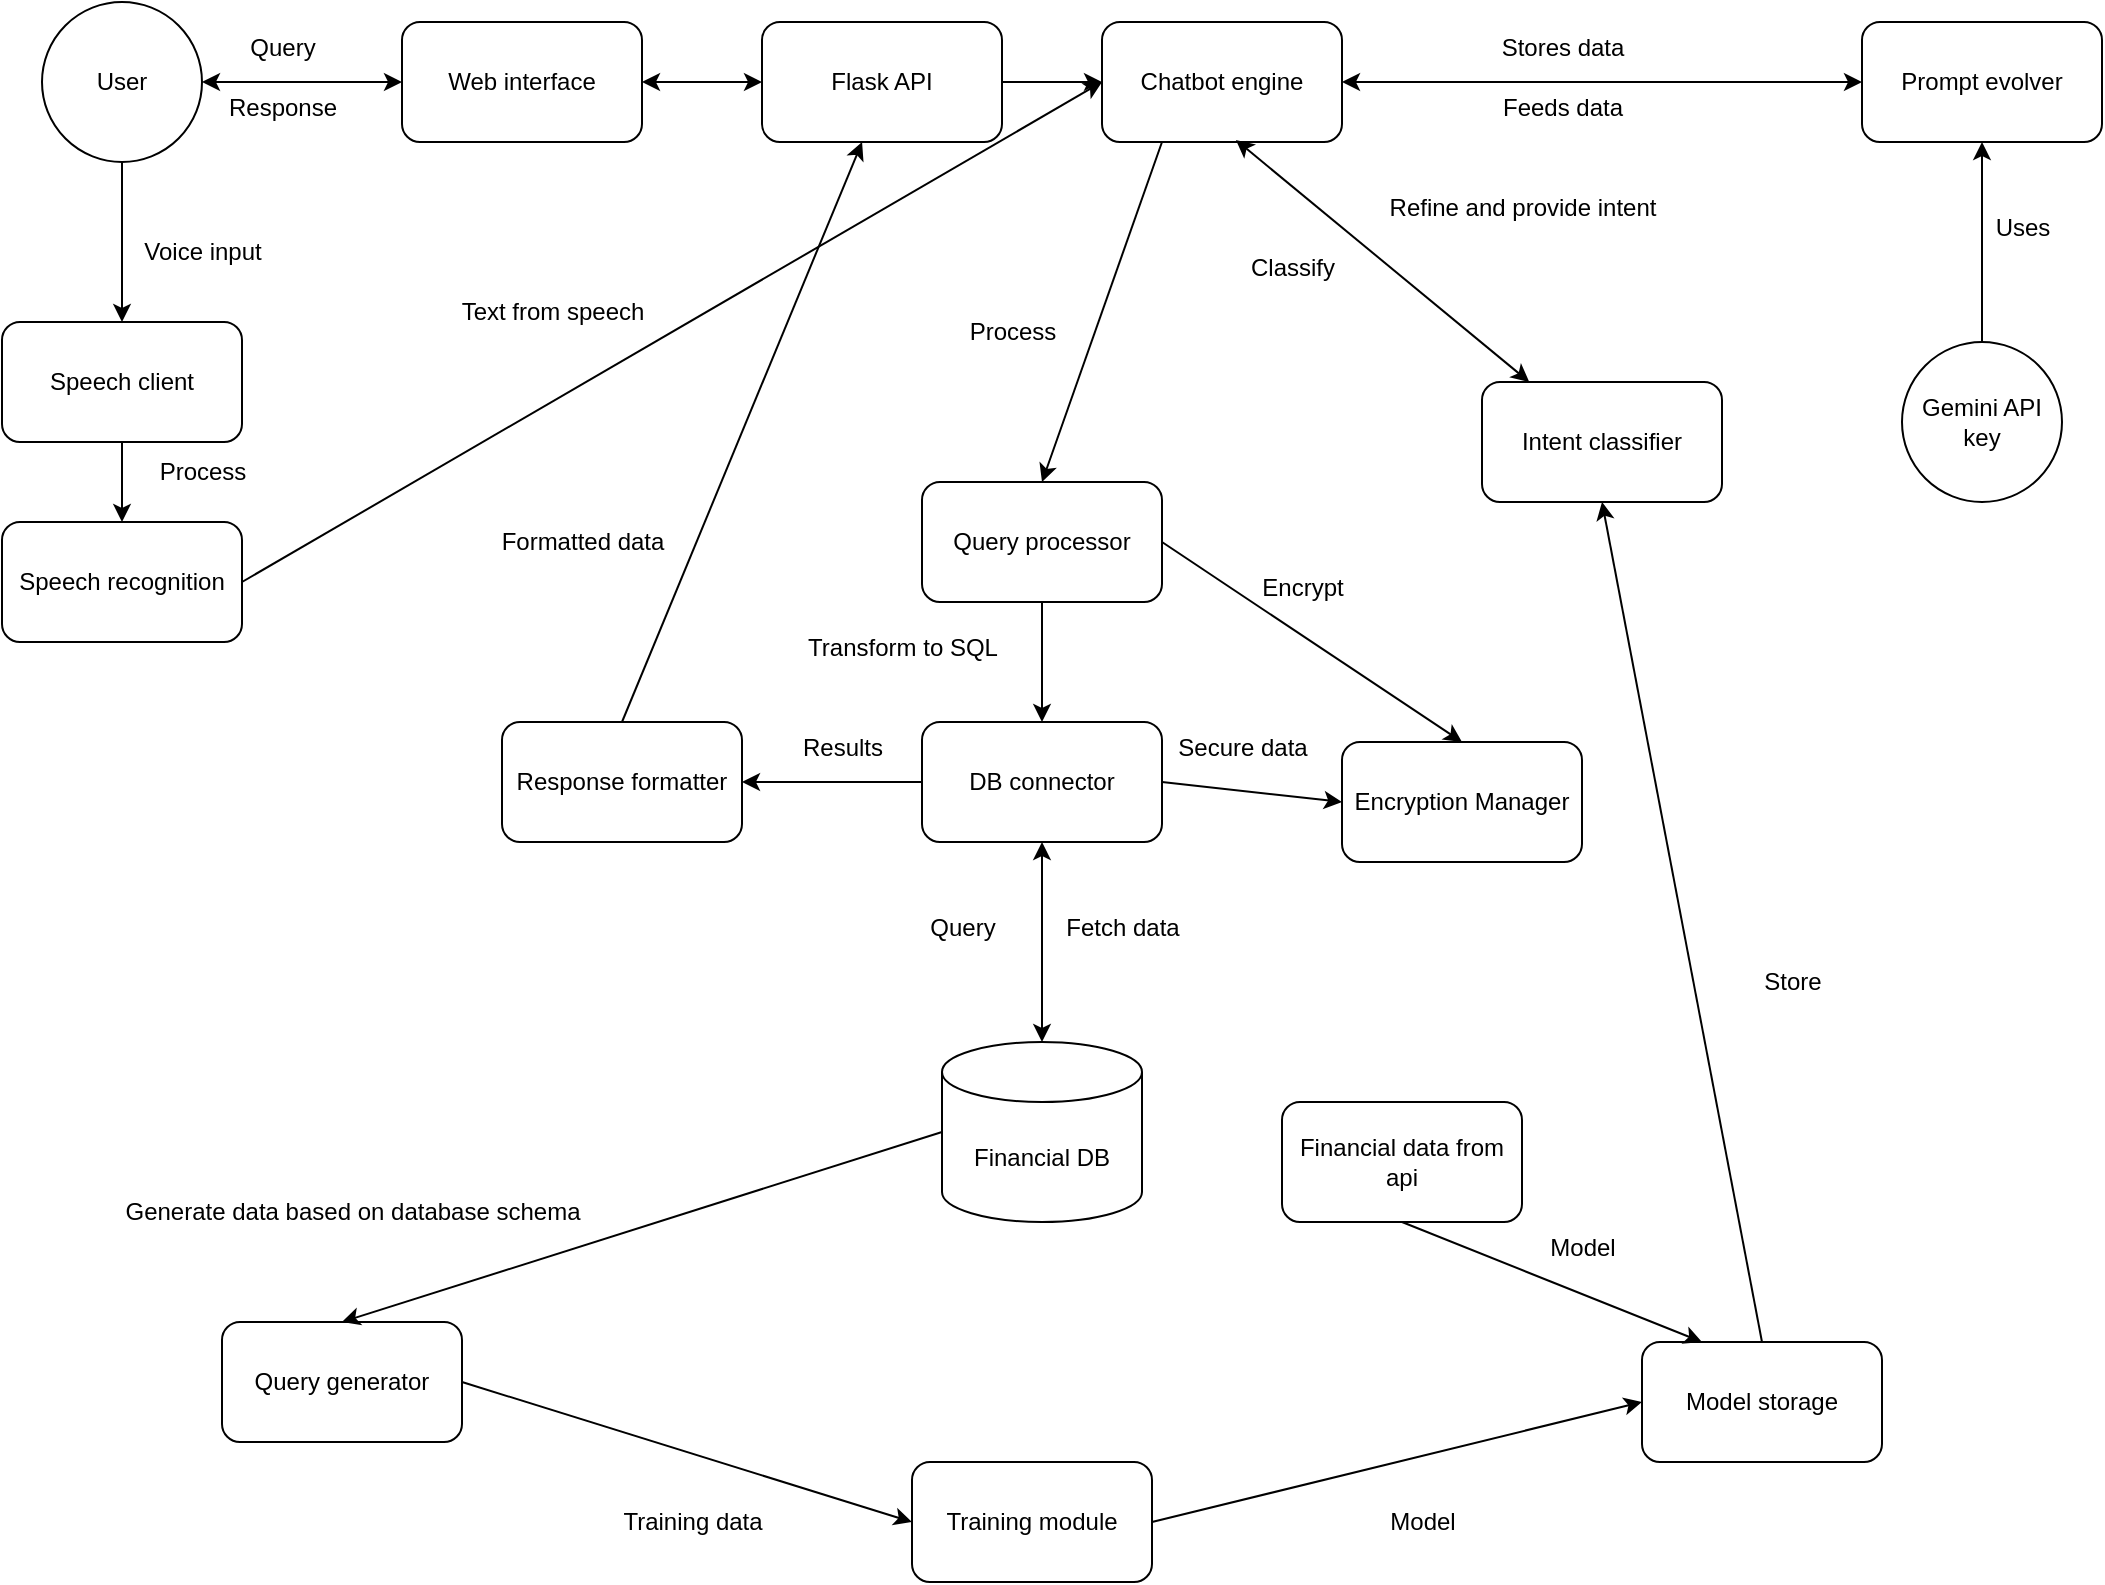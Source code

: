 <mxfile version="27.0.5">
  <diagram id="C5RBs43oDa-KdzZeNtuy" name="Page-1">
    <mxGraphModel dx="1733" dy="1043" grid="1" gridSize="10" guides="1" tooltips="1" connect="1" arrows="1" fold="1" page="1" pageScale="1" pageWidth="827" pageHeight="1169" math="0" shadow="0">
      <root>
        <mxCell id="WIyWlLk6GJQsqaUBKTNV-0" />
        <mxCell id="WIyWlLk6GJQsqaUBKTNV-1" parent="WIyWlLk6GJQsqaUBKTNV-0" />
        <mxCell id="NXBp4iRCy4iQqrAf7jyp-0" value="User" style="ellipse;whiteSpace=wrap;html=1;aspect=fixed;" parent="WIyWlLk6GJQsqaUBKTNV-1" vertex="1">
          <mxGeometry x="80" y="80" width="80" height="80" as="geometry" />
        </mxCell>
        <mxCell id="NXBp4iRCy4iQqrAf7jyp-3" value="Web interface" style="rounded=1;whiteSpace=wrap;html=1;" parent="WIyWlLk6GJQsqaUBKTNV-1" vertex="1">
          <mxGeometry x="260" y="90" width="120" height="60" as="geometry" />
        </mxCell>
        <mxCell id="NXBp4iRCy4iQqrAf7jyp-4" value="" style="endArrow=classic;startArrow=classic;html=1;rounded=0;entryX=0;entryY=0.5;entryDx=0;entryDy=0;exitX=1;exitY=0.5;exitDx=0;exitDy=0;" parent="WIyWlLk6GJQsqaUBKTNV-1" source="NXBp4iRCy4iQqrAf7jyp-0" target="NXBp4iRCy4iQqrAf7jyp-3" edge="1">
          <mxGeometry width="50" height="50" relative="1" as="geometry">
            <mxPoint x="390" y="400" as="sourcePoint" />
            <mxPoint x="440" y="350" as="targetPoint" />
          </mxGeometry>
        </mxCell>
        <mxCell id="NXBp4iRCy4iQqrAf7jyp-5" value="Query" style="text;html=1;align=center;verticalAlign=middle;resizable=0;points=[];autosize=1;strokeColor=none;fillColor=none;" parent="WIyWlLk6GJQsqaUBKTNV-1" vertex="1">
          <mxGeometry x="170" y="88" width="60" height="30" as="geometry" />
        </mxCell>
        <mxCell id="NXBp4iRCy4iQqrAf7jyp-6" value="Response" style="text;html=1;align=center;verticalAlign=middle;resizable=0;points=[];autosize=1;strokeColor=none;fillColor=none;" parent="WIyWlLk6GJQsqaUBKTNV-1" vertex="1">
          <mxGeometry x="160" y="118" width="80" height="30" as="geometry" />
        </mxCell>
        <mxCell id="NXBp4iRCy4iQqrAf7jyp-7" value="Speech client" style="rounded=1;whiteSpace=wrap;html=1;" parent="WIyWlLk6GJQsqaUBKTNV-1" vertex="1">
          <mxGeometry x="60" y="240" width="120" height="60" as="geometry" />
        </mxCell>
        <mxCell id="NXBp4iRCy4iQqrAf7jyp-8" value="" style="endArrow=classic;html=1;rounded=0;entryX=0.5;entryY=0;entryDx=0;entryDy=0;exitX=0.5;exitY=1;exitDx=0;exitDy=0;" parent="WIyWlLk6GJQsqaUBKTNV-1" source="NXBp4iRCy4iQqrAf7jyp-0" target="NXBp4iRCy4iQqrAf7jyp-7" edge="1">
          <mxGeometry width="50" height="50" relative="1" as="geometry">
            <mxPoint x="390" y="400" as="sourcePoint" />
            <mxPoint x="440" y="350" as="targetPoint" />
          </mxGeometry>
        </mxCell>
        <mxCell id="NXBp4iRCy4iQqrAf7jyp-9" value="Voice input" style="text;html=1;align=center;verticalAlign=middle;resizable=0;points=[];autosize=1;strokeColor=none;fillColor=none;" parent="WIyWlLk6GJQsqaUBKTNV-1" vertex="1">
          <mxGeometry x="120" y="190" width="80" height="30" as="geometry" />
        </mxCell>
        <mxCell id="NXBp4iRCy4iQqrAf7jyp-10" value="Speech recognition" style="rounded=1;whiteSpace=wrap;html=1;" parent="WIyWlLk6GJQsqaUBKTNV-1" vertex="1">
          <mxGeometry x="60" y="340" width="120" height="60" as="geometry" />
        </mxCell>
        <mxCell id="NXBp4iRCy4iQqrAf7jyp-11" value="" style="endArrow=classic;html=1;rounded=0;exitX=0.5;exitY=1;exitDx=0;exitDy=0;entryX=0.5;entryY=0;entryDx=0;entryDy=0;" parent="WIyWlLk6GJQsqaUBKTNV-1" source="NXBp4iRCy4iQqrAf7jyp-7" target="NXBp4iRCy4iQqrAf7jyp-10" edge="1">
          <mxGeometry width="50" height="50" relative="1" as="geometry">
            <mxPoint x="390" y="400" as="sourcePoint" />
            <mxPoint x="440" y="350" as="targetPoint" />
          </mxGeometry>
        </mxCell>
        <mxCell id="NXBp4iRCy4iQqrAf7jyp-13" value="Process" style="text;html=1;align=center;verticalAlign=middle;resizable=0;points=[];autosize=1;strokeColor=none;fillColor=none;" parent="WIyWlLk6GJQsqaUBKTNV-1" vertex="1">
          <mxGeometry x="125" y="300" width="70" height="30" as="geometry" />
        </mxCell>
        <mxCell id="NXBp4iRCy4iQqrAf7jyp-14" value="Flask API" style="rounded=1;whiteSpace=wrap;html=1;" parent="WIyWlLk6GJQsqaUBKTNV-1" vertex="1">
          <mxGeometry x="440" y="90" width="120" height="60" as="geometry" />
        </mxCell>
        <mxCell id="NXBp4iRCy4iQqrAf7jyp-15" value="" style="endArrow=classic;startArrow=classic;html=1;rounded=0;entryX=0;entryY=0.5;entryDx=0;entryDy=0;exitX=1;exitY=0.5;exitDx=0;exitDy=0;" parent="WIyWlLk6GJQsqaUBKTNV-1" source="NXBp4iRCy4iQqrAf7jyp-3" target="NXBp4iRCy4iQqrAf7jyp-14" edge="1">
          <mxGeometry width="50" height="50" relative="1" as="geometry">
            <mxPoint x="390" y="400" as="sourcePoint" />
            <mxPoint x="440" y="350" as="targetPoint" />
          </mxGeometry>
        </mxCell>
        <mxCell id="NXBp4iRCy4iQqrAf7jyp-16" value="Chatbot engine" style="rounded=1;whiteSpace=wrap;html=1;" parent="WIyWlLk6GJQsqaUBKTNV-1" vertex="1">
          <mxGeometry x="610" y="90" width="120" height="60" as="geometry" />
        </mxCell>
        <mxCell id="NXBp4iRCy4iQqrAf7jyp-17" value="" style="endArrow=classic;html=1;rounded=0;entryX=0;entryY=0.5;entryDx=0;entryDy=0;exitX=1;exitY=0.5;exitDx=0;exitDy=0;" parent="WIyWlLk6GJQsqaUBKTNV-1" source="NXBp4iRCy4iQqrAf7jyp-14" target="NXBp4iRCy4iQqrAf7jyp-16" edge="1">
          <mxGeometry width="50" height="50" relative="1" as="geometry">
            <mxPoint x="390" y="400" as="sourcePoint" />
            <mxPoint x="440" y="350" as="targetPoint" />
          </mxGeometry>
        </mxCell>
        <mxCell id="NXBp4iRCy4iQqrAf7jyp-18" value="" style="endArrow=classic;html=1;rounded=0;entryX=0;entryY=0.5;entryDx=0;entryDy=0;exitX=1;exitY=0.5;exitDx=0;exitDy=0;" parent="WIyWlLk6GJQsqaUBKTNV-1" source="NXBp4iRCy4iQqrAf7jyp-10" target="NXBp4iRCy4iQqrAf7jyp-16" edge="1">
          <mxGeometry width="50" height="50" relative="1" as="geometry">
            <mxPoint x="390" y="400" as="sourcePoint" />
            <mxPoint x="440" y="350" as="targetPoint" />
          </mxGeometry>
        </mxCell>
        <mxCell id="NXBp4iRCy4iQqrAf7jyp-19" value="Intent classifier" style="rounded=1;whiteSpace=wrap;html=1;" parent="WIyWlLk6GJQsqaUBKTNV-1" vertex="1">
          <mxGeometry x="800" y="270" width="120" height="60" as="geometry" />
        </mxCell>
        <mxCell id="NXBp4iRCy4iQqrAf7jyp-22" value="" style="endArrow=classic;startArrow=classic;html=1;rounded=0;entryX=0.558;entryY=0.983;entryDx=0;entryDy=0;entryPerimeter=0;" parent="WIyWlLk6GJQsqaUBKTNV-1" source="NXBp4iRCy4iQqrAf7jyp-19" target="NXBp4iRCy4iQqrAf7jyp-16" edge="1">
          <mxGeometry width="50" height="50" relative="1" as="geometry">
            <mxPoint x="390" y="400" as="sourcePoint" />
            <mxPoint x="440" y="350" as="targetPoint" />
          </mxGeometry>
        </mxCell>
        <mxCell id="NXBp4iRCy4iQqrAf7jyp-23" value="Classify" style="text;html=1;align=center;verticalAlign=middle;resizable=0;points=[];autosize=1;strokeColor=none;fillColor=none;" parent="WIyWlLk6GJQsqaUBKTNV-1" vertex="1">
          <mxGeometry x="670" y="198" width="70" height="30" as="geometry" />
        </mxCell>
        <mxCell id="NXBp4iRCy4iQqrAf7jyp-25" value="Refine and provide intent" style="text;html=1;align=center;verticalAlign=middle;resizable=0;points=[];autosize=1;strokeColor=none;fillColor=none;" parent="WIyWlLk6GJQsqaUBKTNV-1" vertex="1">
          <mxGeometry x="740" y="168" width="160" height="30" as="geometry" />
        </mxCell>
        <mxCell id="NXBp4iRCy4iQqrAf7jyp-26" value="Query processor" style="rounded=1;whiteSpace=wrap;html=1;" parent="WIyWlLk6GJQsqaUBKTNV-1" vertex="1">
          <mxGeometry x="520" y="320" width="120" height="60" as="geometry" />
        </mxCell>
        <mxCell id="NXBp4iRCy4iQqrAf7jyp-27" value="" style="endArrow=classic;html=1;rounded=0;entryX=0.5;entryY=0;entryDx=0;entryDy=0;exitX=0.25;exitY=1;exitDx=0;exitDy=0;" parent="WIyWlLk6GJQsqaUBKTNV-1" source="NXBp4iRCy4iQqrAf7jyp-16" target="NXBp4iRCy4iQqrAf7jyp-26" edge="1">
          <mxGeometry width="50" height="50" relative="1" as="geometry">
            <mxPoint x="390" y="400" as="sourcePoint" />
            <mxPoint x="440" y="350" as="targetPoint" />
          </mxGeometry>
        </mxCell>
        <mxCell id="NXBp4iRCy4iQqrAf7jyp-28" value="Process" style="text;html=1;align=center;verticalAlign=middle;resizable=0;points=[];autosize=1;strokeColor=none;fillColor=none;" parent="WIyWlLk6GJQsqaUBKTNV-1" vertex="1">
          <mxGeometry x="530" y="230" width="70" height="30" as="geometry" />
        </mxCell>
        <mxCell id="NXBp4iRCy4iQqrAf7jyp-29" value="DB connector" style="rounded=1;whiteSpace=wrap;html=1;" parent="WIyWlLk6GJQsqaUBKTNV-1" vertex="1">
          <mxGeometry x="520" y="440" width="120" height="60" as="geometry" />
        </mxCell>
        <mxCell id="NXBp4iRCy4iQqrAf7jyp-30" value="" style="endArrow=classic;html=1;rounded=0;entryX=0.5;entryY=0;entryDx=0;entryDy=0;exitX=0.5;exitY=1;exitDx=0;exitDy=0;" parent="WIyWlLk6GJQsqaUBKTNV-1" source="NXBp4iRCy4iQqrAf7jyp-26" target="NXBp4iRCy4iQqrAf7jyp-29" edge="1">
          <mxGeometry width="50" height="50" relative="1" as="geometry">
            <mxPoint x="390" y="400" as="sourcePoint" />
            <mxPoint x="440" y="350" as="targetPoint" />
          </mxGeometry>
        </mxCell>
        <mxCell id="NXBp4iRCy4iQqrAf7jyp-31" value="Encryption Manager" style="rounded=1;whiteSpace=wrap;html=1;" parent="WIyWlLk6GJQsqaUBKTNV-1" vertex="1">
          <mxGeometry x="730" y="450" width="120" height="60" as="geometry" />
        </mxCell>
        <mxCell id="NXBp4iRCy4iQqrAf7jyp-32" value="" style="endArrow=classic;html=1;rounded=0;entryX=0.5;entryY=0;entryDx=0;entryDy=0;exitX=1;exitY=0.5;exitDx=0;exitDy=0;" parent="WIyWlLk6GJQsqaUBKTNV-1" source="NXBp4iRCy4iQqrAf7jyp-26" target="NXBp4iRCy4iQqrAf7jyp-31" edge="1">
          <mxGeometry width="50" height="50" relative="1" as="geometry">
            <mxPoint x="390" y="400" as="sourcePoint" />
            <mxPoint x="440" y="350" as="targetPoint" />
          </mxGeometry>
        </mxCell>
        <mxCell id="NXBp4iRCy4iQqrAf7jyp-33" value="Transform to SQL" style="text;html=1;align=center;verticalAlign=middle;resizable=0;points=[];autosize=1;strokeColor=none;fillColor=none;" parent="WIyWlLk6GJQsqaUBKTNV-1" vertex="1">
          <mxGeometry x="450" y="388" width="120" height="30" as="geometry" />
        </mxCell>
        <mxCell id="NXBp4iRCy4iQqrAf7jyp-34" value="Encrypt" style="text;html=1;align=center;verticalAlign=middle;resizable=0;points=[];autosize=1;strokeColor=none;fillColor=none;" parent="WIyWlLk6GJQsqaUBKTNV-1" vertex="1">
          <mxGeometry x="680" y="358" width="60" height="30" as="geometry" />
        </mxCell>
        <mxCell id="NXBp4iRCy4iQqrAf7jyp-35" value="" style="endArrow=classic;html=1;rounded=0;entryX=0;entryY=0.5;entryDx=0;entryDy=0;exitX=1;exitY=0.5;exitDx=0;exitDy=0;" parent="WIyWlLk6GJQsqaUBKTNV-1" source="NXBp4iRCy4iQqrAf7jyp-29" target="NXBp4iRCy4iQqrAf7jyp-31" edge="1">
          <mxGeometry width="50" height="50" relative="1" as="geometry">
            <mxPoint x="390" y="400" as="sourcePoint" />
            <mxPoint x="440" y="350" as="targetPoint" />
          </mxGeometry>
        </mxCell>
        <mxCell id="NXBp4iRCy4iQqrAf7jyp-36" value="Secure data" style="text;html=1;align=center;verticalAlign=middle;resizable=0;points=[];autosize=1;strokeColor=none;fillColor=none;" parent="WIyWlLk6GJQsqaUBKTNV-1" vertex="1">
          <mxGeometry x="635" y="438" width="90" height="30" as="geometry" />
        </mxCell>
        <mxCell id="NXBp4iRCy4iQqrAf7jyp-37" value="Financial DB" style="shape=cylinder3;whiteSpace=wrap;html=1;boundedLbl=1;backgroundOutline=1;size=15;" parent="WIyWlLk6GJQsqaUBKTNV-1" vertex="1">
          <mxGeometry x="530" y="600" width="100" height="90" as="geometry" />
        </mxCell>
        <mxCell id="NXBp4iRCy4iQqrAf7jyp-39" value="Query" style="text;html=1;align=center;verticalAlign=middle;resizable=0;points=[];autosize=1;strokeColor=none;fillColor=none;" parent="WIyWlLk6GJQsqaUBKTNV-1" vertex="1">
          <mxGeometry x="510" y="528" width="60" height="30" as="geometry" />
        </mxCell>
        <mxCell id="NXBp4iRCy4iQqrAf7jyp-40" value="Response formatter" style="rounded=1;whiteSpace=wrap;html=1;" parent="WIyWlLk6GJQsqaUBKTNV-1" vertex="1">
          <mxGeometry x="310" y="440" width="120" height="60" as="geometry" />
        </mxCell>
        <mxCell id="NXBp4iRCy4iQqrAf7jyp-41" value="" style="endArrow=classic;html=1;rounded=0;entryX=1;entryY=0.5;entryDx=0;entryDy=0;exitX=0;exitY=0.5;exitDx=0;exitDy=0;" parent="WIyWlLk6GJQsqaUBKTNV-1" source="NXBp4iRCy4iQqrAf7jyp-29" target="NXBp4iRCy4iQqrAf7jyp-40" edge="1">
          <mxGeometry width="50" height="50" relative="1" as="geometry">
            <mxPoint x="390" y="400" as="sourcePoint" />
            <mxPoint x="440" y="350" as="targetPoint" />
          </mxGeometry>
        </mxCell>
        <mxCell id="NXBp4iRCy4iQqrAf7jyp-42" value="Results" style="text;html=1;align=center;verticalAlign=middle;resizable=0;points=[];autosize=1;strokeColor=none;fillColor=none;" parent="WIyWlLk6GJQsqaUBKTNV-1" vertex="1">
          <mxGeometry x="450" y="438" width="60" height="30" as="geometry" />
        </mxCell>
        <mxCell id="NXBp4iRCy4iQqrAf7jyp-43" value="" style="endArrow=classic;startArrow=classic;html=1;rounded=0;entryX=0.5;entryY=0;entryDx=0;entryDy=0;entryPerimeter=0;exitX=0.5;exitY=1;exitDx=0;exitDy=0;" parent="WIyWlLk6GJQsqaUBKTNV-1" source="NXBp4iRCy4iQqrAf7jyp-29" target="NXBp4iRCy4iQqrAf7jyp-37" edge="1">
          <mxGeometry width="50" height="50" relative="1" as="geometry">
            <mxPoint x="390" y="400" as="sourcePoint" />
            <mxPoint x="440" y="350" as="targetPoint" />
          </mxGeometry>
        </mxCell>
        <mxCell id="NXBp4iRCy4iQqrAf7jyp-44" value="Fetch data" style="text;html=1;align=center;verticalAlign=middle;resizable=0;points=[];autosize=1;strokeColor=none;fillColor=none;" parent="WIyWlLk6GJQsqaUBKTNV-1" vertex="1">
          <mxGeometry x="580" y="528" width="80" height="30" as="geometry" />
        </mxCell>
        <mxCell id="NXBp4iRCy4iQqrAf7jyp-45" value="" style="endArrow=classic;html=1;rounded=0;entryX=0.417;entryY=1;entryDx=0;entryDy=0;entryPerimeter=0;exitX=0.5;exitY=0;exitDx=0;exitDy=0;" parent="WIyWlLk6GJQsqaUBKTNV-1" source="NXBp4iRCy4iQqrAf7jyp-40" target="NXBp4iRCy4iQqrAf7jyp-14" edge="1">
          <mxGeometry width="50" height="50" relative="1" as="geometry">
            <mxPoint x="390" y="400" as="sourcePoint" />
            <mxPoint x="440" y="350" as="targetPoint" />
          </mxGeometry>
        </mxCell>
        <mxCell id="NXBp4iRCy4iQqrAf7jyp-46" value="Formatted data" style="text;html=1;align=center;verticalAlign=middle;resizable=0;points=[];autosize=1;strokeColor=none;fillColor=none;" parent="WIyWlLk6GJQsqaUBKTNV-1" vertex="1">
          <mxGeometry x="300" y="335" width="100" height="30" as="geometry" />
        </mxCell>
        <mxCell id="NXBp4iRCy4iQqrAf7jyp-47" value="Text from speech" style="text;html=1;align=center;verticalAlign=middle;resizable=0;points=[];autosize=1;strokeColor=none;fillColor=none;" parent="WIyWlLk6GJQsqaUBKTNV-1" vertex="1">
          <mxGeometry x="280" y="220" width="110" height="30" as="geometry" />
        </mxCell>
        <mxCell id="NXBp4iRCy4iQqrAf7jyp-48" value="Query generator" style="rounded=1;whiteSpace=wrap;html=1;" parent="WIyWlLk6GJQsqaUBKTNV-1" vertex="1">
          <mxGeometry x="170" y="740" width="120" height="60" as="geometry" />
        </mxCell>
        <mxCell id="NXBp4iRCy4iQqrAf7jyp-49" value="Training module" style="rounded=1;whiteSpace=wrap;html=1;" parent="WIyWlLk6GJQsqaUBKTNV-1" vertex="1">
          <mxGeometry x="515" y="810" width="120" height="60" as="geometry" />
        </mxCell>
        <mxCell id="NXBp4iRCy4iQqrAf7jyp-50" value="Model storage" style="rounded=1;whiteSpace=wrap;html=1;" parent="WIyWlLk6GJQsqaUBKTNV-1" vertex="1">
          <mxGeometry x="880" y="750" width="120" height="60" as="geometry" />
        </mxCell>
        <mxCell id="NXBp4iRCy4iQqrAf7jyp-51" value="" style="endArrow=classic;html=1;rounded=0;entryX=0;entryY=0.5;entryDx=0;entryDy=0;exitX=1;exitY=0.5;exitDx=0;exitDy=0;" parent="WIyWlLk6GJQsqaUBKTNV-1" source="NXBp4iRCy4iQqrAf7jyp-49" target="NXBp4iRCy4iQqrAf7jyp-50" edge="1">
          <mxGeometry width="50" height="50" relative="1" as="geometry">
            <mxPoint x="390" y="700" as="sourcePoint" />
            <mxPoint x="440" y="650" as="targetPoint" />
          </mxGeometry>
        </mxCell>
        <mxCell id="NXBp4iRCy4iQqrAf7jyp-52" value="Model" style="text;html=1;align=center;verticalAlign=middle;resizable=0;points=[];autosize=1;strokeColor=none;fillColor=none;" parent="WIyWlLk6GJQsqaUBKTNV-1" vertex="1">
          <mxGeometry x="740" y="825" width="60" height="30" as="geometry" />
        </mxCell>
        <mxCell id="NXBp4iRCy4iQqrAf7jyp-53" value="" style="endArrow=classic;html=1;rounded=0;entryX=0;entryY=0.5;entryDx=0;entryDy=0;exitX=1;exitY=0.5;exitDx=0;exitDy=0;" parent="WIyWlLk6GJQsqaUBKTNV-1" source="NXBp4iRCy4iQqrAf7jyp-48" target="NXBp4iRCy4iQqrAf7jyp-49" edge="1">
          <mxGeometry width="50" height="50" relative="1" as="geometry">
            <mxPoint x="390" y="700" as="sourcePoint" />
            <mxPoint x="440" y="650" as="targetPoint" />
          </mxGeometry>
        </mxCell>
        <mxCell id="NXBp4iRCy4iQqrAf7jyp-54" value="Training data" style="text;html=1;align=center;verticalAlign=middle;resizable=0;points=[];autosize=1;strokeColor=none;fillColor=none;" parent="WIyWlLk6GJQsqaUBKTNV-1" vertex="1">
          <mxGeometry x="360" y="825" width="90" height="30" as="geometry" />
        </mxCell>
        <mxCell id="NXBp4iRCy4iQqrAf7jyp-55" value="" style="endArrow=classic;html=1;rounded=0;entryX=0.5;entryY=1;entryDx=0;entryDy=0;exitX=0.5;exitY=0;exitDx=0;exitDy=0;" parent="WIyWlLk6GJQsqaUBKTNV-1" source="NXBp4iRCy4iQqrAf7jyp-50" target="NXBp4iRCy4iQqrAf7jyp-19" edge="1">
          <mxGeometry width="50" height="50" relative="1" as="geometry">
            <mxPoint x="390" y="600" as="sourcePoint" />
            <mxPoint x="440" y="550" as="targetPoint" />
          </mxGeometry>
        </mxCell>
        <mxCell id="NXBp4iRCy4iQqrAf7jyp-56" value="" style="endArrow=classic;html=1;rounded=0;exitX=0;exitY=0.5;exitDx=0;exitDy=0;exitPerimeter=0;entryX=0.5;entryY=0;entryDx=0;entryDy=0;" parent="WIyWlLk6GJQsqaUBKTNV-1" source="NXBp4iRCy4iQqrAf7jyp-37" target="NXBp4iRCy4iQqrAf7jyp-48" edge="1">
          <mxGeometry width="50" height="50" relative="1" as="geometry">
            <mxPoint x="490" y="600" as="sourcePoint" />
            <mxPoint x="540" y="550" as="targetPoint" />
          </mxGeometry>
        </mxCell>
        <mxCell id="NXBp4iRCy4iQqrAf7jyp-57" value="Generate data based on database schema" style="text;html=1;align=center;verticalAlign=middle;resizable=0;points=[];autosize=1;strokeColor=none;fillColor=none;" parent="WIyWlLk6GJQsqaUBKTNV-1" vertex="1">
          <mxGeometry x="110" y="670" width="250" height="30" as="geometry" />
        </mxCell>
        <mxCell id="NXBp4iRCy4iQqrAf7jyp-58" value="Store" style="text;html=1;align=center;verticalAlign=middle;resizable=0;points=[];autosize=1;strokeColor=none;fillColor=none;" parent="WIyWlLk6GJQsqaUBKTNV-1" vertex="1">
          <mxGeometry x="930" y="555" width="50" height="30" as="geometry" />
        </mxCell>
        <mxCell id="b39EPsNf61UxOGvkXsQe-0" value="Financial data from api" style="rounded=1;whiteSpace=wrap;html=1;" parent="WIyWlLk6GJQsqaUBKTNV-1" vertex="1">
          <mxGeometry x="700" y="630" width="120" height="60" as="geometry" />
        </mxCell>
        <mxCell id="b39EPsNf61UxOGvkXsQe-4" value="" style="endArrow=classic;html=1;rounded=0;entryX=0.25;entryY=0;entryDx=0;entryDy=0;exitX=0.5;exitY=1;exitDx=0;exitDy=0;" parent="WIyWlLk6GJQsqaUBKTNV-1" source="b39EPsNf61UxOGvkXsQe-0" target="NXBp4iRCy4iQqrAf7jyp-50" edge="1">
          <mxGeometry width="50" height="50" relative="1" as="geometry">
            <mxPoint x="600" y="600" as="sourcePoint" />
            <mxPoint x="650" y="550" as="targetPoint" />
          </mxGeometry>
        </mxCell>
        <mxCell id="b39EPsNf61UxOGvkXsQe-6" value="Model" style="text;html=1;align=center;verticalAlign=middle;resizable=0;points=[];autosize=1;strokeColor=none;fillColor=none;" parent="WIyWlLk6GJQsqaUBKTNV-1" vertex="1">
          <mxGeometry x="820" y="688" width="60" height="30" as="geometry" />
        </mxCell>
        <mxCell id="gXjlg_aspSE3dJ917U74-0" value="Prompt evolver" style="rounded=1;whiteSpace=wrap;html=1;" vertex="1" parent="WIyWlLk6GJQsqaUBKTNV-1">
          <mxGeometry x="990" y="90" width="120" height="60" as="geometry" />
        </mxCell>
        <mxCell id="gXjlg_aspSE3dJ917U74-1" value="" style="endArrow=classic;startArrow=classic;html=1;rounded=0;entryX=0;entryY=0.5;entryDx=0;entryDy=0;exitX=1;exitY=0.5;exitDx=0;exitDy=0;" edge="1" parent="WIyWlLk6GJQsqaUBKTNV-1" source="NXBp4iRCy4iQqrAf7jyp-16" target="gXjlg_aspSE3dJ917U74-0">
          <mxGeometry width="50" height="50" relative="1" as="geometry">
            <mxPoint x="410" y="650" as="sourcePoint" />
            <mxPoint x="460" y="600" as="targetPoint" />
          </mxGeometry>
        </mxCell>
        <mxCell id="gXjlg_aspSE3dJ917U74-2" value="Stores data" style="text;html=1;align=center;verticalAlign=middle;resizable=0;points=[];autosize=1;strokeColor=none;fillColor=none;" vertex="1" parent="WIyWlLk6GJQsqaUBKTNV-1">
          <mxGeometry x="800" y="88" width="80" height="30" as="geometry" />
        </mxCell>
        <mxCell id="gXjlg_aspSE3dJ917U74-3" value="Feeds data" style="text;html=1;align=center;verticalAlign=middle;resizable=0;points=[];autosize=1;strokeColor=none;fillColor=none;" vertex="1" parent="WIyWlLk6GJQsqaUBKTNV-1">
          <mxGeometry x="800" y="118" width="80" height="30" as="geometry" />
        </mxCell>
        <mxCell id="gXjlg_aspSE3dJ917U74-4" value="Gemini API key" style="ellipse;whiteSpace=wrap;html=1;aspect=fixed;" vertex="1" parent="WIyWlLk6GJQsqaUBKTNV-1">
          <mxGeometry x="1010" y="250" width="80" height="80" as="geometry" />
        </mxCell>
        <mxCell id="gXjlg_aspSE3dJ917U74-5" value="" style="endArrow=classic;html=1;rounded=0;entryX=0.5;entryY=1;entryDx=0;entryDy=0;exitX=0.5;exitY=0;exitDx=0;exitDy=0;" edge="1" parent="WIyWlLk6GJQsqaUBKTNV-1" source="gXjlg_aspSE3dJ917U74-4" target="gXjlg_aspSE3dJ917U74-0">
          <mxGeometry width="50" height="50" relative="1" as="geometry">
            <mxPoint x="410" y="360" as="sourcePoint" />
            <mxPoint x="460" y="310" as="targetPoint" />
          </mxGeometry>
        </mxCell>
        <mxCell id="gXjlg_aspSE3dJ917U74-6" value="Uses" style="text;html=1;align=center;verticalAlign=middle;resizable=0;points=[];autosize=1;strokeColor=none;fillColor=none;" vertex="1" parent="WIyWlLk6GJQsqaUBKTNV-1">
          <mxGeometry x="1045" y="178" width="50" height="30" as="geometry" />
        </mxCell>
      </root>
    </mxGraphModel>
  </diagram>
</mxfile>
